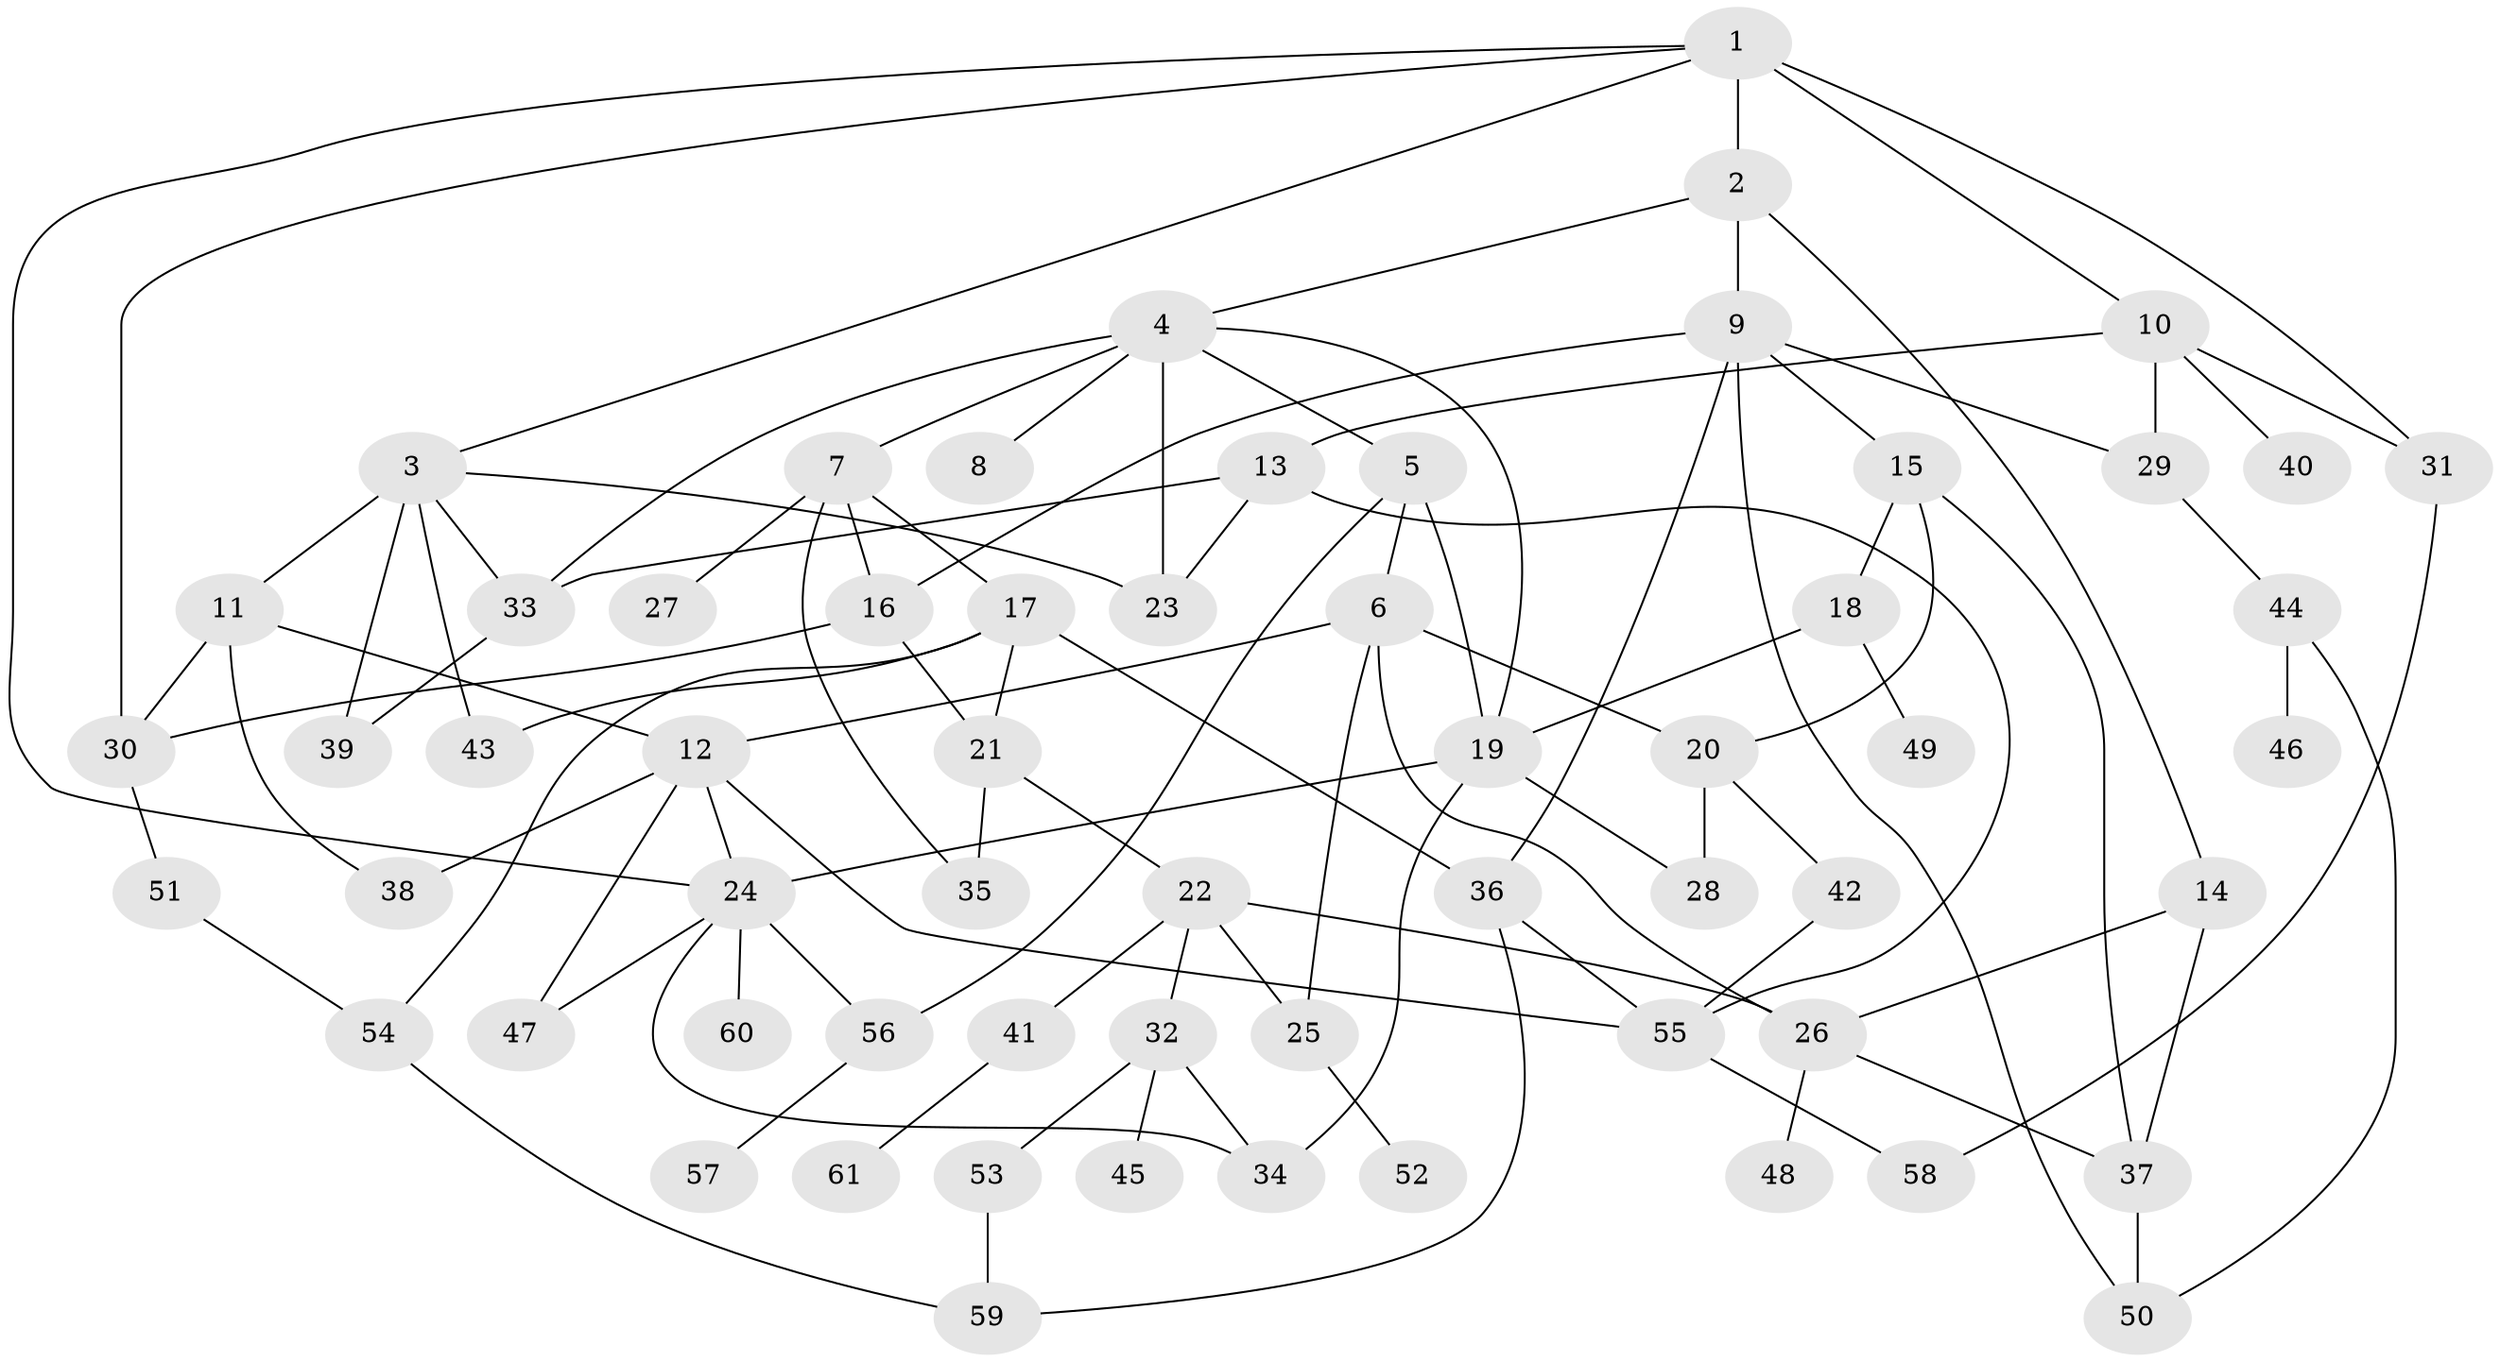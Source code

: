 // original degree distribution, {5: 0.04918032786885246, 4: 0.09836065573770492, 7: 0.01639344262295082, 6: 0.05737704918032787, 3: 0.21311475409836064, 2: 0.3442622950819672, 8: 0.00819672131147541, 1: 0.21311475409836064}
// Generated by graph-tools (version 1.1) at 2025/34/03/09/25 02:34:13]
// undirected, 61 vertices, 100 edges
graph export_dot {
graph [start="1"]
  node [color=gray90,style=filled];
  1;
  2;
  3;
  4;
  5;
  6;
  7;
  8;
  9;
  10;
  11;
  12;
  13;
  14;
  15;
  16;
  17;
  18;
  19;
  20;
  21;
  22;
  23;
  24;
  25;
  26;
  27;
  28;
  29;
  30;
  31;
  32;
  33;
  34;
  35;
  36;
  37;
  38;
  39;
  40;
  41;
  42;
  43;
  44;
  45;
  46;
  47;
  48;
  49;
  50;
  51;
  52;
  53;
  54;
  55;
  56;
  57;
  58;
  59;
  60;
  61;
  1 -- 2 [weight=1.0];
  1 -- 3 [weight=1.0];
  1 -- 10 [weight=2.0];
  1 -- 24 [weight=1.0];
  1 -- 30 [weight=1.0];
  1 -- 31 [weight=1.0];
  2 -- 4 [weight=1.0];
  2 -- 9 [weight=1.0];
  2 -- 14 [weight=1.0];
  3 -- 11 [weight=2.0];
  3 -- 23 [weight=1.0];
  3 -- 33 [weight=1.0];
  3 -- 39 [weight=1.0];
  3 -- 43 [weight=2.0];
  4 -- 5 [weight=1.0];
  4 -- 7 [weight=1.0];
  4 -- 8 [weight=1.0];
  4 -- 19 [weight=1.0];
  4 -- 23 [weight=1.0];
  4 -- 33 [weight=1.0];
  5 -- 6 [weight=1.0];
  5 -- 19 [weight=1.0];
  5 -- 56 [weight=1.0];
  6 -- 12 [weight=1.0];
  6 -- 20 [weight=1.0];
  6 -- 25 [weight=2.0];
  6 -- 26 [weight=1.0];
  7 -- 16 [weight=1.0];
  7 -- 17 [weight=1.0];
  7 -- 27 [weight=1.0];
  7 -- 35 [weight=1.0];
  9 -- 15 [weight=1.0];
  9 -- 16 [weight=1.0];
  9 -- 29 [weight=1.0];
  9 -- 36 [weight=1.0];
  9 -- 50 [weight=1.0];
  10 -- 13 [weight=1.0];
  10 -- 29 [weight=1.0];
  10 -- 31 [weight=1.0];
  10 -- 40 [weight=1.0];
  11 -- 12 [weight=1.0];
  11 -- 30 [weight=1.0];
  11 -- 38 [weight=1.0];
  12 -- 24 [weight=1.0];
  12 -- 38 [weight=1.0];
  12 -- 47 [weight=1.0];
  12 -- 55 [weight=1.0];
  13 -- 23 [weight=1.0];
  13 -- 33 [weight=1.0];
  13 -- 55 [weight=1.0];
  14 -- 26 [weight=1.0];
  14 -- 37 [weight=1.0];
  15 -- 18 [weight=1.0];
  15 -- 20 [weight=1.0];
  15 -- 37 [weight=1.0];
  16 -- 21 [weight=1.0];
  16 -- 30 [weight=2.0];
  17 -- 21 [weight=1.0];
  17 -- 36 [weight=1.0];
  17 -- 43 [weight=1.0];
  17 -- 54 [weight=1.0];
  18 -- 19 [weight=1.0];
  18 -- 49 [weight=1.0];
  19 -- 24 [weight=1.0];
  19 -- 28 [weight=1.0];
  19 -- 34 [weight=1.0];
  20 -- 28 [weight=1.0];
  20 -- 42 [weight=1.0];
  21 -- 22 [weight=1.0];
  21 -- 35 [weight=1.0];
  22 -- 25 [weight=1.0];
  22 -- 26 [weight=1.0];
  22 -- 32 [weight=1.0];
  22 -- 41 [weight=1.0];
  24 -- 34 [weight=1.0];
  24 -- 47 [weight=1.0];
  24 -- 56 [weight=1.0];
  24 -- 60 [weight=1.0];
  25 -- 52 [weight=1.0];
  26 -- 37 [weight=1.0];
  26 -- 48 [weight=1.0];
  29 -- 44 [weight=1.0];
  30 -- 51 [weight=1.0];
  31 -- 58 [weight=1.0];
  32 -- 34 [weight=1.0];
  32 -- 45 [weight=1.0];
  32 -- 53 [weight=1.0];
  33 -- 39 [weight=1.0];
  36 -- 55 [weight=1.0];
  36 -- 59 [weight=1.0];
  37 -- 50 [weight=1.0];
  41 -- 61 [weight=1.0];
  42 -- 55 [weight=1.0];
  44 -- 46 [weight=1.0];
  44 -- 50 [weight=1.0];
  51 -- 54 [weight=1.0];
  53 -- 59 [weight=1.0];
  54 -- 59 [weight=1.0];
  55 -- 58 [weight=1.0];
  56 -- 57 [weight=1.0];
}
